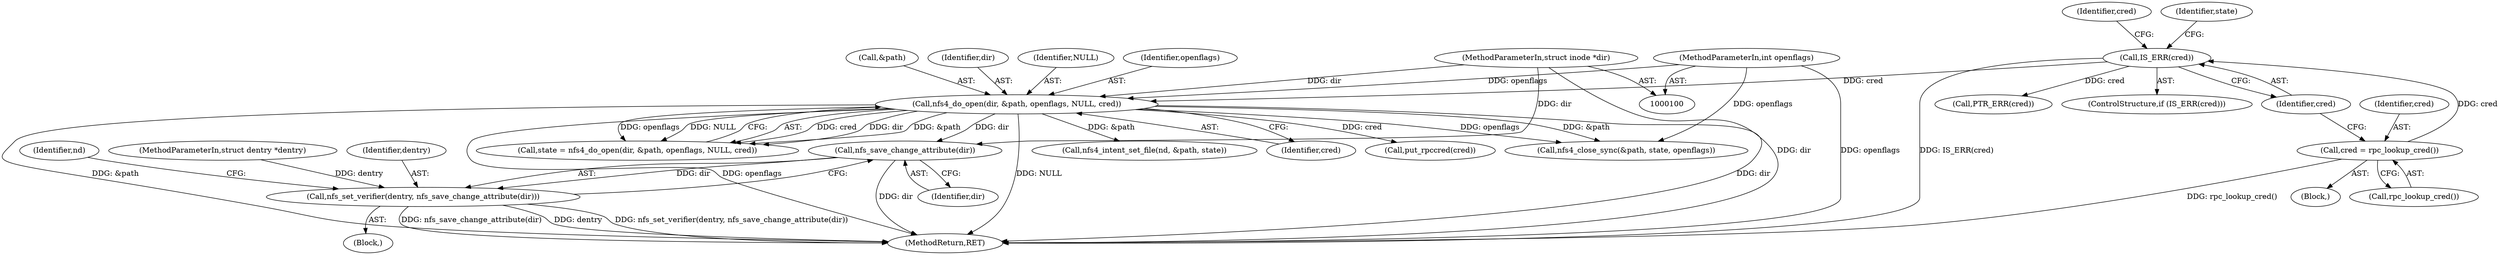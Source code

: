 digraph "0_linux_dc0b027dfadfcb8a5504f7d8052754bf8d501ab9_16@pointer" {
"1000163" [label="(Call,nfs_save_change_attribute(dir))"];
"1000120" [label="(Call,nfs4_do_open(dir, &path, openflags, NULL, cred))"];
"1000101" [label="(MethodParameterIn,struct inode *dir)"];
"1000103" [label="(MethodParameterIn,int openflags)"];
"1000113" [label="(Call,IS_ERR(cred))"];
"1000109" [label="(Call,cred = rpc_lookup_cred())"];
"1000161" [label="(Call,nfs_set_verifier(dentry, nfs_save_change_attribute(dir)))"];
"1000109" [label="(Call,cred = rpc_lookup_cred())"];
"1000122" [label="(Call,&path)"];
"1000117" [label="(Identifier,cred)"];
"1000162" [label="(Identifier,dentry)"];
"1000161" [label="(Call,nfs_set_verifier(dentry, nfs_save_change_attribute(dir)))"];
"1000116" [label="(Call,PTR_ERR(cred))"];
"1000118" [label="(Call,state = nfs4_do_open(dir, &path, openflags, NULL, cred))"];
"1000105" [label="(Block,)"];
"1000119" [label="(Identifier,state)"];
"1000160" [label="(Block,)"];
"1000166" [label="(Identifier,nd)"];
"1000121" [label="(Identifier,dir)"];
"1000110" [label="(Identifier,cred)"];
"1000120" [label="(Call,nfs4_do_open(dir, &path, openflags, NULL, cred))"];
"1000103" [label="(MethodParameterIn,int openflags)"];
"1000102" [label="(MethodParameterIn,struct dentry *dentry)"];
"1000111" [label="(Call,rpc_lookup_cred())"];
"1000112" [label="(ControlStructure,if (IS_ERR(cred)))"];
"1000114" [label="(Identifier,cred)"];
"1000165" [label="(Call,nfs4_intent_set_file(nd, &path, state))"];
"1000125" [label="(Identifier,NULL)"];
"1000182" [label="(MethodReturn,RET)"];
"1000101" [label="(MethodParameterIn,struct inode *dir)"];
"1000126" [label="(Identifier,cred)"];
"1000113" [label="(Call,IS_ERR(cred))"];
"1000124" [label="(Identifier,openflags)"];
"1000127" [label="(Call,put_rpccred(cred))"];
"1000163" [label="(Call,nfs_save_change_attribute(dir))"];
"1000164" [label="(Identifier,dir)"];
"1000172" [label="(Call,nfs4_close_sync(&path, state, openflags))"];
"1000163" -> "1000161"  [label="AST: "];
"1000163" -> "1000164"  [label="CFG: "];
"1000164" -> "1000163"  [label="AST: "];
"1000161" -> "1000163"  [label="CFG: "];
"1000163" -> "1000182"  [label="DDG: dir"];
"1000163" -> "1000161"  [label="DDG: dir"];
"1000120" -> "1000163"  [label="DDG: dir"];
"1000101" -> "1000163"  [label="DDG: dir"];
"1000120" -> "1000118"  [label="AST: "];
"1000120" -> "1000126"  [label="CFG: "];
"1000121" -> "1000120"  [label="AST: "];
"1000122" -> "1000120"  [label="AST: "];
"1000124" -> "1000120"  [label="AST: "];
"1000125" -> "1000120"  [label="AST: "];
"1000126" -> "1000120"  [label="AST: "];
"1000118" -> "1000120"  [label="CFG: "];
"1000120" -> "1000182"  [label="DDG: NULL"];
"1000120" -> "1000182"  [label="DDG: dir"];
"1000120" -> "1000182"  [label="DDG: &path"];
"1000120" -> "1000182"  [label="DDG: openflags"];
"1000120" -> "1000118"  [label="DDG: cred"];
"1000120" -> "1000118"  [label="DDG: dir"];
"1000120" -> "1000118"  [label="DDG: &path"];
"1000120" -> "1000118"  [label="DDG: openflags"];
"1000120" -> "1000118"  [label="DDG: NULL"];
"1000101" -> "1000120"  [label="DDG: dir"];
"1000103" -> "1000120"  [label="DDG: openflags"];
"1000113" -> "1000120"  [label="DDG: cred"];
"1000120" -> "1000127"  [label="DDG: cred"];
"1000120" -> "1000165"  [label="DDG: &path"];
"1000120" -> "1000172"  [label="DDG: &path"];
"1000120" -> "1000172"  [label="DDG: openflags"];
"1000101" -> "1000100"  [label="AST: "];
"1000101" -> "1000182"  [label="DDG: dir"];
"1000103" -> "1000100"  [label="AST: "];
"1000103" -> "1000182"  [label="DDG: openflags"];
"1000103" -> "1000172"  [label="DDG: openflags"];
"1000113" -> "1000112"  [label="AST: "];
"1000113" -> "1000114"  [label="CFG: "];
"1000114" -> "1000113"  [label="AST: "];
"1000117" -> "1000113"  [label="CFG: "];
"1000119" -> "1000113"  [label="CFG: "];
"1000113" -> "1000182"  [label="DDG: IS_ERR(cred)"];
"1000109" -> "1000113"  [label="DDG: cred"];
"1000113" -> "1000116"  [label="DDG: cred"];
"1000109" -> "1000105"  [label="AST: "];
"1000109" -> "1000111"  [label="CFG: "];
"1000110" -> "1000109"  [label="AST: "];
"1000111" -> "1000109"  [label="AST: "];
"1000114" -> "1000109"  [label="CFG: "];
"1000109" -> "1000182"  [label="DDG: rpc_lookup_cred()"];
"1000161" -> "1000160"  [label="AST: "];
"1000162" -> "1000161"  [label="AST: "];
"1000166" -> "1000161"  [label="CFG: "];
"1000161" -> "1000182"  [label="DDG: nfs_save_change_attribute(dir)"];
"1000161" -> "1000182"  [label="DDG: dentry"];
"1000161" -> "1000182"  [label="DDG: nfs_set_verifier(dentry, nfs_save_change_attribute(dir))"];
"1000102" -> "1000161"  [label="DDG: dentry"];
}
